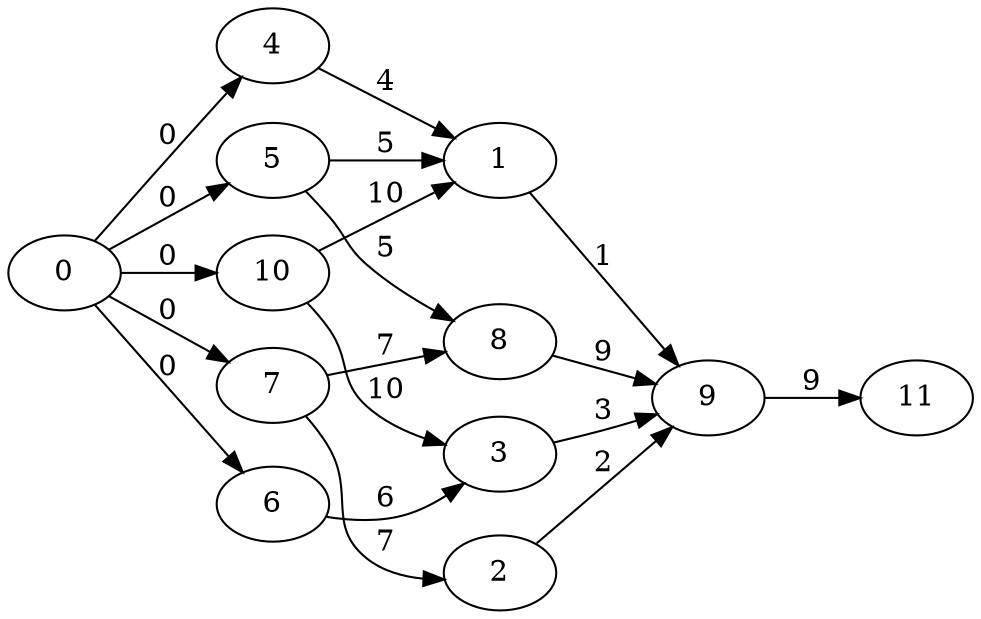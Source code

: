 digraph { rankdir=LR
    "1" -> "9" [label="1" ]
    "2" -> "9" [label="2" ]
    "3" -> "9" [label="3" ]
    "4" -> "1" [label="4" ]
    "5" -> "1" [label="5" ]
    "5" -> "8" [label="5" ]
    "6" -> "3" [label="6" ]
    "7" -> "2" [label="7" ]
    "7" -> "8" [label="7" ]
    "8" -> "9" [label="9" ]
    "9" -> "11" [label="9" ]
    "10" -> "1" [label="10" ]
    "10" -> "3" [label="10" ]
    "0" -> "4" [label="0" ]
    "0" -> "5" [label="0" ]
    "0" -> "6" [label="0" ]
    "0" -> "7" [label="0" ]
    "0" -> "10" [label="0" ]
}
